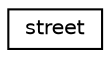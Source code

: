 digraph "Graphical Class Hierarchy"
{
  edge [fontname="Helvetica",fontsize="10",labelfontname="Helvetica",labelfontsize="10"];
  node [fontname="Helvetica",fontsize="10",shape=record];
  rankdir="LR";
  Node0 [label="street",height=0.2,width=0.4,color="black", fillcolor="white", style="filled",URL="$classstreet.html"];
}
